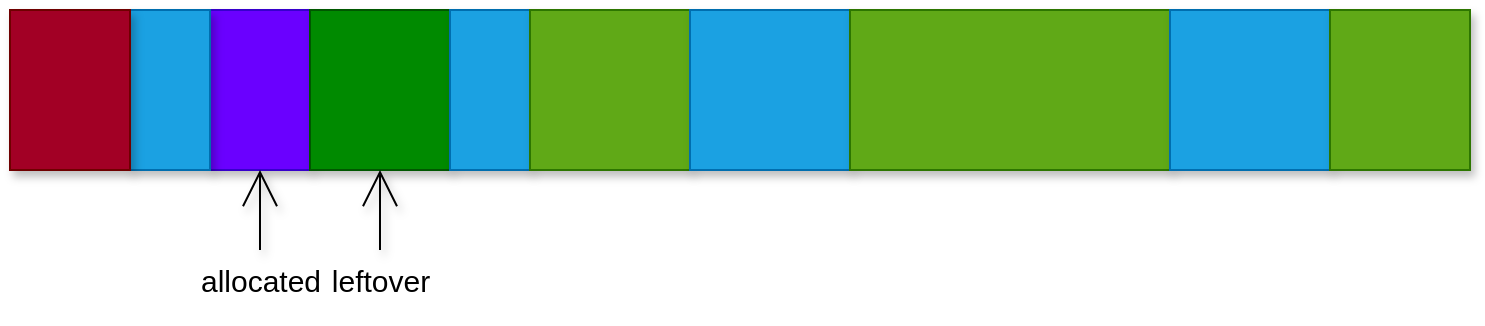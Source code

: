 <mxfile>
    <diagram id="2tYPYXEGaPFMqGAiQqIq" name="Page-1">
        <mxGraphModel dx="1220" dy="1470" grid="1" gridSize="10" guides="1" tooltips="1" connect="1" arrows="1" fold="1" page="1" pageScale="1" pageWidth="850" pageHeight="1100" math="0" shadow="0">
            <root>
                <mxCell id="0"/>
                <mxCell id="1" parent="0"/>
                <mxCell id="12" value="" style="rounded=0;whiteSpace=wrap;html=1;fillColor=#6a00ff;strokeColor=#3700CC;fontColor=#ffffff;shadow=1;" vertex="1" parent="1">
                    <mxGeometry x="110" y="10" width="50" height="80" as="geometry"/>
                </mxCell>
                <mxCell id="13" value="" style="rounded=0;whiteSpace=wrap;html=1;fillColor=#1ba1e2;strokeColor=#006EAF;fontColor=#ffffff;shadow=1;" vertex="1" parent="1">
                    <mxGeometry x="70" y="10" width="40" height="80" as="geometry"/>
                </mxCell>
                <mxCell id="14" value="" style="rounded=0;whiteSpace=wrap;html=1;fillColor=#008a00;strokeColor=#005700;fontColor=#ffffff;shadow=1;" vertex="1" parent="1">
                    <mxGeometry x="160" y="10" width="70" height="80" as="geometry"/>
                </mxCell>
                <mxCell id="15" value="" style="rounded=0;whiteSpace=wrap;html=1;fillColor=#1ba1e2;strokeColor=#006EAF;fontColor=#ffffff;shadow=1;" vertex="1" parent="1">
                    <mxGeometry x="230" y="10" width="40" height="80" as="geometry"/>
                </mxCell>
                <mxCell id="16" value="" style="rounded=0;whiteSpace=wrap;html=1;fillColor=#60a917;strokeColor=#2D7600;fontColor=#ffffff;shadow=1;" vertex="1" parent="1">
                    <mxGeometry x="270" y="10" width="80" height="80" as="geometry"/>
                </mxCell>
                <mxCell id="17" value="" style="rounded=0;whiteSpace=wrap;html=1;fillColor=#1ba1e2;strokeColor=#006EAF;fontColor=#ffffff;shadow=1;" vertex="1" parent="1">
                    <mxGeometry x="350" y="10" width="80" height="80" as="geometry"/>
                </mxCell>
                <mxCell id="18" value="" style="rounded=0;whiteSpace=wrap;html=1;fillColor=#60a917;strokeColor=#2D7600;fontColor=#ffffff;shadow=1;" vertex="1" parent="1">
                    <mxGeometry x="430" y="10" width="160" height="80" as="geometry"/>
                </mxCell>
                <mxCell id="19" value="" style="rounded=0;whiteSpace=wrap;html=1;fillColor=#1ba1e2;strokeColor=#006EAF;fontColor=#ffffff;shadow=1;" vertex="1" parent="1">
                    <mxGeometry x="590" y="10" width="80" height="80" as="geometry"/>
                </mxCell>
                <mxCell id="20" value="" style="rounded=0;whiteSpace=wrap;html=1;fillColor=#60a917;strokeColor=#2D7600;fontColor=#ffffff;shadow=1;" vertex="1" parent="1">
                    <mxGeometry x="670" y="10" width="70" height="80" as="geometry"/>
                </mxCell>
                <mxCell id="21" value="" style="rounded=0;whiteSpace=wrap;html=1;fillColor=#a20025;strokeColor=#6F0000;fontColor=#ffffff;shadow=1;" vertex="1" parent="1">
                    <mxGeometry x="10" y="10" width="60" height="80" as="geometry"/>
                </mxCell>
                <mxCell id="24" style="edgeStyle=none;html=1;exitX=0.5;exitY=0;exitDx=0;exitDy=0;entryX=0.5;entryY=1;entryDx=0;entryDy=0;fontSize=15;endArrow=open;endFill=0;endSize=16;shadow=1;" edge="1" parent="1" source="22" target="12">
                    <mxGeometry relative="1" as="geometry"/>
                </mxCell>
                <mxCell id="22" value="allocated" style="text;html=1;strokeColor=none;fillColor=none;align=center;verticalAlign=middle;whiteSpace=wrap;rounded=0;fontSize=15;shadow=1;" vertex="1" parent="1">
                    <mxGeometry x="107.5" y="130" width="55" height="30" as="geometry"/>
                </mxCell>
                <mxCell id="25" style="edgeStyle=none;html=1;exitX=0.5;exitY=0;exitDx=0;exitDy=0;entryX=0.5;entryY=1;entryDx=0;entryDy=0;fontSize=15;endArrow=open;endFill=0;endSize=16;shadow=1;" edge="1" parent="1" source="23" target="14">
                    <mxGeometry relative="1" as="geometry"/>
                </mxCell>
                <mxCell id="23" value="leftover" style="text;html=1;strokeColor=none;fillColor=none;align=center;verticalAlign=middle;whiteSpace=wrap;rounded=0;fontSize=15;shadow=1;" vertex="1" parent="1">
                    <mxGeometry x="167.5" y="130" width="55" height="30" as="geometry"/>
                </mxCell>
            </root>
        </mxGraphModel>
    </diagram>
</mxfile>